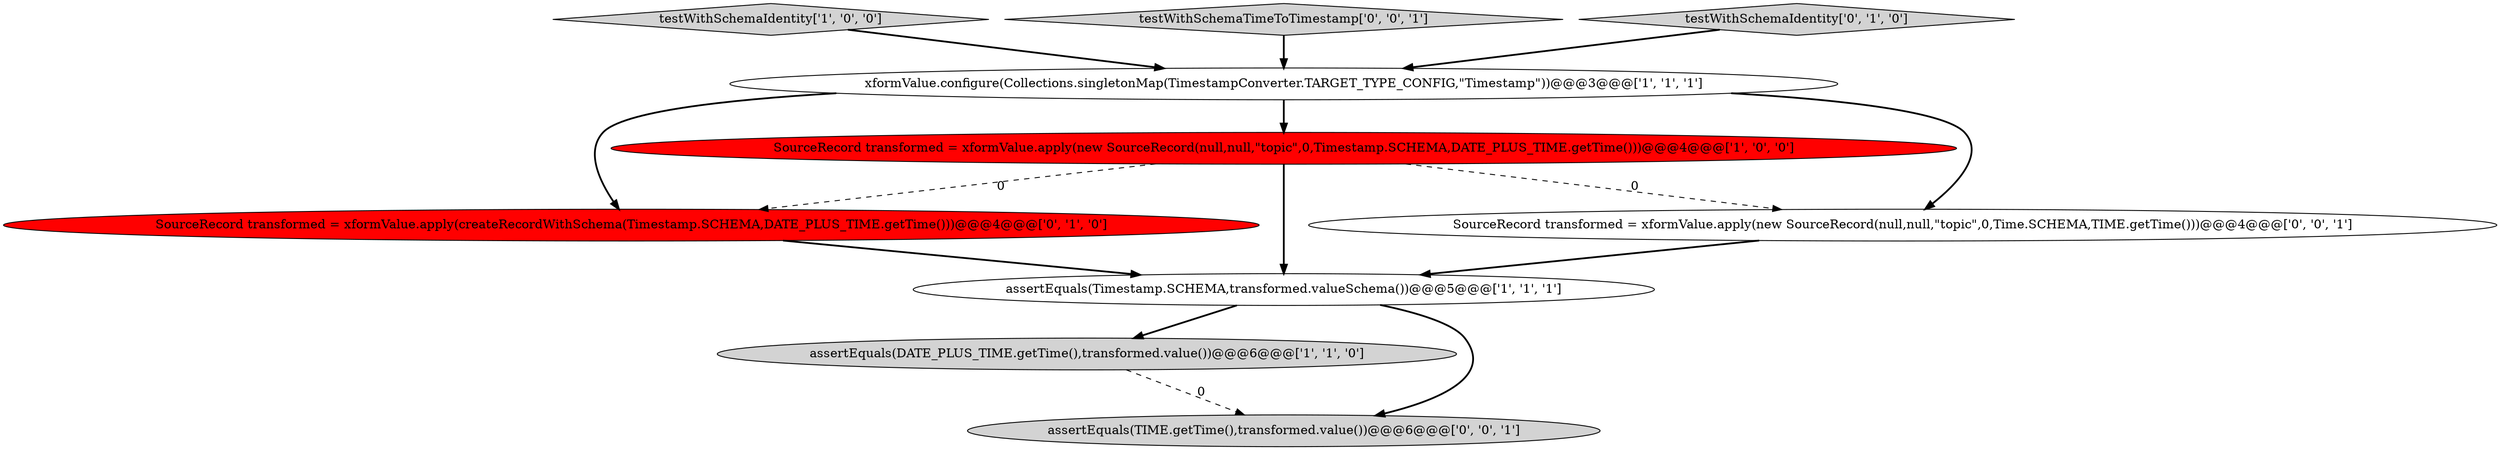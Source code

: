 digraph {
2 [style = filled, label = "testWithSchemaIdentity['1', '0', '0']", fillcolor = lightgray, shape = diamond image = "AAA0AAABBB1BBB"];
3 [style = filled, label = "SourceRecord transformed = xformValue.apply(new SourceRecord(null,null,\"topic\",0,Timestamp.SCHEMA,DATE_PLUS_TIME.getTime()))@@@4@@@['1', '0', '0']", fillcolor = red, shape = ellipse image = "AAA1AAABBB1BBB"];
9 [style = filled, label = "testWithSchemaTimeToTimestamp['0', '0', '1']", fillcolor = lightgray, shape = diamond image = "AAA0AAABBB3BBB"];
7 [style = filled, label = "assertEquals(TIME.getTime(),transformed.value())@@@6@@@['0', '0', '1']", fillcolor = lightgray, shape = ellipse image = "AAA0AAABBB3BBB"];
1 [style = filled, label = "assertEquals(DATE_PLUS_TIME.getTime(),transformed.value())@@@6@@@['1', '1', '0']", fillcolor = lightgray, shape = ellipse image = "AAA0AAABBB1BBB"];
6 [style = filled, label = "testWithSchemaIdentity['0', '1', '0']", fillcolor = lightgray, shape = diamond image = "AAA0AAABBB2BBB"];
8 [style = filled, label = "SourceRecord transformed = xformValue.apply(new SourceRecord(null,null,\"topic\",0,Time.SCHEMA,TIME.getTime()))@@@4@@@['0', '0', '1']", fillcolor = white, shape = ellipse image = "AAA0AAABBB3BBB"];
5 [style = filled, label = "SourceRecord transformed = xformValue.apply(createRecordWithSchema(Timestamp.SCHEMA,DATE_PLUS_TIME.getTime()))@@@4@@@['0', '1', '0']", fillcolor = red, shape = ellipse image = "AAA1AAABBB2BBB"];
0 [style = filled, label = "assertEquals(Timestamp.SCHEMA,transformed.valueSchema())@@@5@@@['1', '1', '1']", fillcolor = white, shape = ellipse image = "AAA0AAABBB1BBB"];
4 [style = filled, label = "xformValue.configure(Collections.singletonMap(TimestampConverter.TARGET_TYPE_CONFIG,\"Timestamp\"))@@@3@@@['1', '1', '1']", fillcolor = white, shape = ellipse image = "AAA0AAABBB1BBB"];
8->0 [style = bold, label=""];
3->5 [style = dashed, label="0"];
3->8 [style = dashed, label="0"];
4->8 [style = bold, label=""];
4->3 [style = bold, label=""];
6->4 [style = bold, label=""];
1->7 [style = dashed, label="0"];
5->0 [style = bold, label=""];
2->4 [style = bold, label=""];
4->5 [style = bold, label=""];
0->1 [style = bold, label=""];
3->0 [style = bold, label=""];
9->4 [style = bold, label=""];
0->7 [style = bold, label=""];
}
